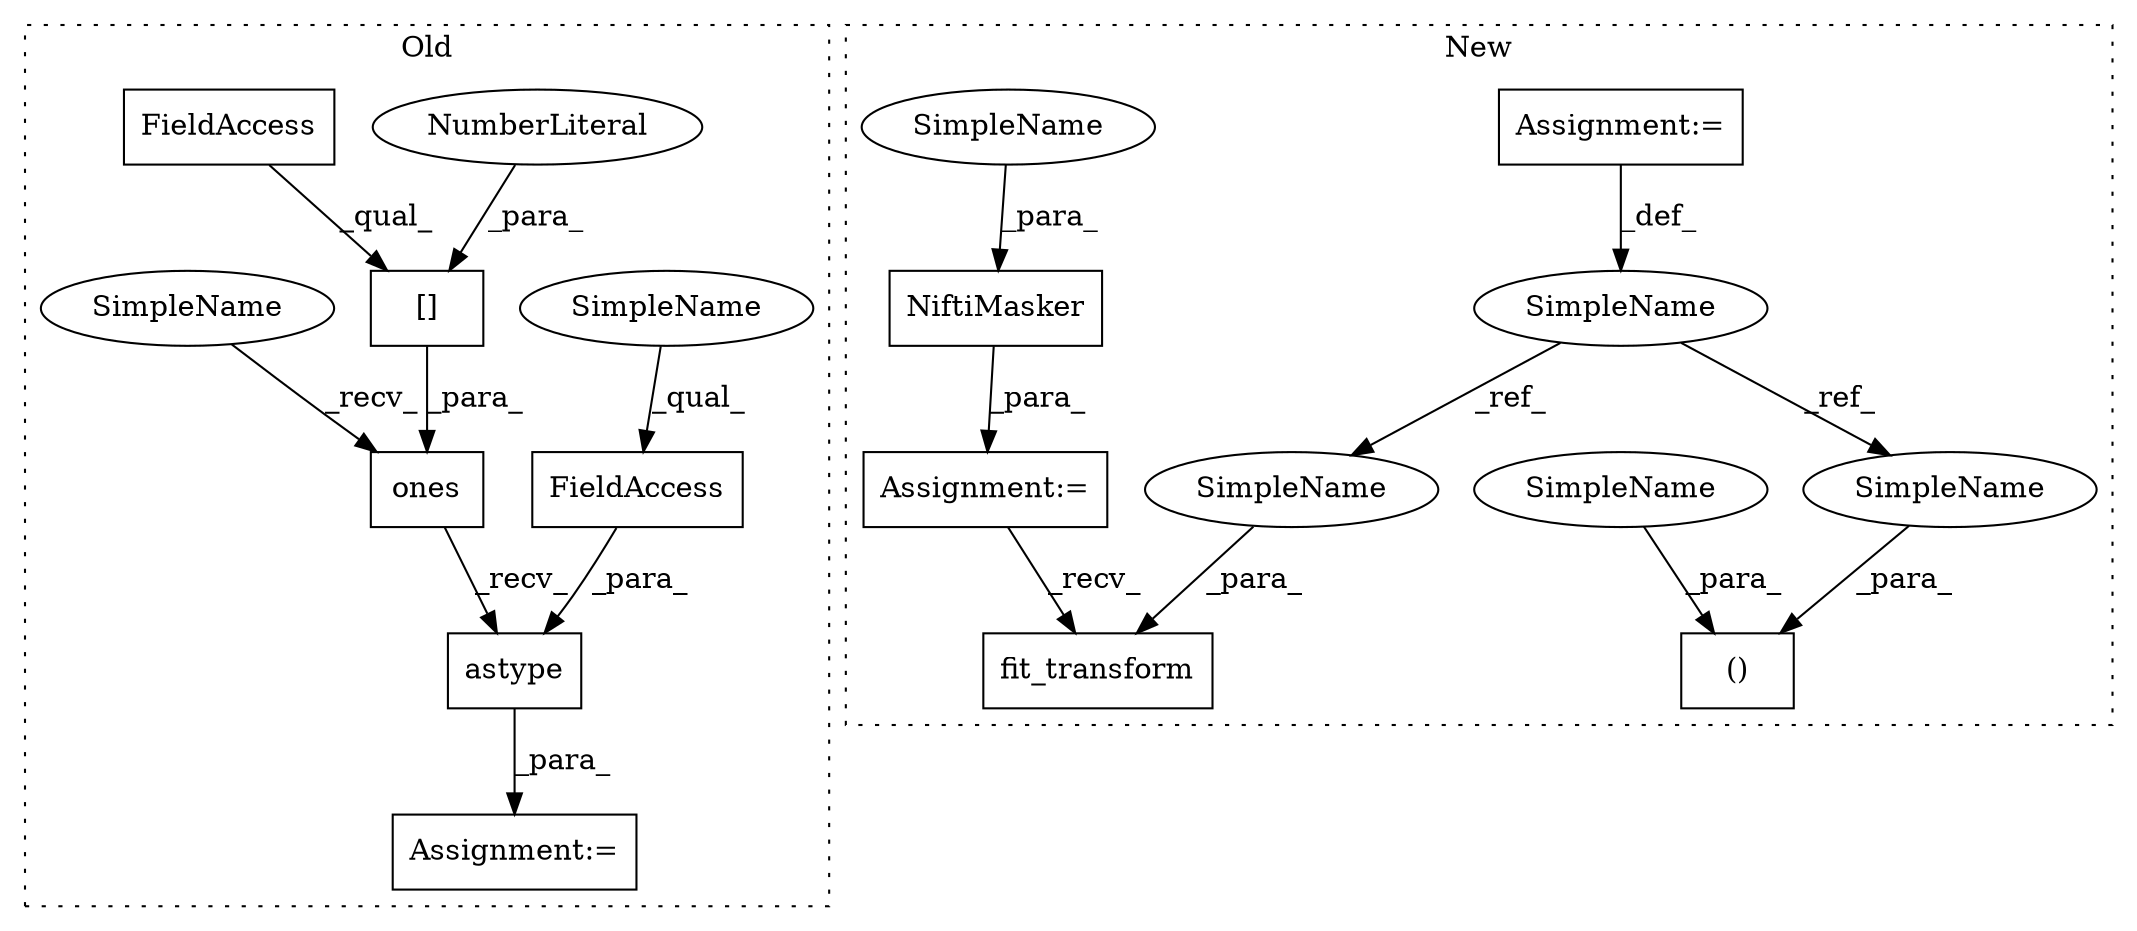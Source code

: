 digraph G {
subgraph cluster0 {
1 [label="ones" a="32" s="6251,6266" l="5,1" shape="box"];
3 [label="FieldAccess" a="22" s="6275" l="10" shape="box"];
4 [label="[]" a="2" s="6256,6265" l="8,1" shape="box"];
5 [label="NumberLiteral" a="34" s="6264" l="1" shape="ellipse"];
6 [label="FieldAccess" a="22" s="6256" l="7" shape="box"];
10 [label="astype" a="32" s="6268,6285" l="7,1" shape="box"];
12 [label="Assignment:=" a="7" s="6244" l="1" shape="box"];
16 [label="SimpleName" a="42" s="6275" l="5" shape="ellipse"];
17 [label="SimpleName" a="42" s="6245" l="5" shape="ellipse"];
label = "Old";
style="dotted";
}
subgraph cluster1 {
2 [label="NiftiMasker" a="32" s="6466,6482" l="12,1" shape="box"];
7 [label="()" a="106" s="6403" l="19" shape="box"];
8 [label="SimpleName" a="42" s="6173" l="2" shape="ellipse"];
9 [label="fit_transform" a="32" s="6496,6512" l="14,1" shape="box"];
11 [label="Assignment:=" a="7" s="6465" l="1" shape="box"];
13 [label="Assignment:=" a="7" s="6173" l="2" shape="box"];
14 [label="SimpleName" a="42" s="6418" l="4" shape="ellipse"];
15 [label="SimpleName" a="42" s="6478" l="4" shape="ellipse"];
18 [label="SimpleName" a="42" s="6510" l="2" shape="ellipse"];
19 [label="SimpleName" a="42" s="6403" l="2" shape="ellipse"];
label = "New";
style="dotted";
}
1 -> 10 [label="_recv_"];
2 -> 11 [label="_para_"];
3 -> 10 [label="_para_"];
4 -> 1 [label="_para_"];
5 -> 4 [label="_para_"];
6 -> 4 [label="_qual_"];
8 -> 18 [label="_ref_"];
8 -> 19 [label="_ref_"];
10 -> 12 [label="_para_"];
11 -> 9 [label="_recv_"];
13 -> 8 [label="_def_"];
14 -> 7 [label="_para_"];
15 -> 2 [label="_para_"];
16 -> 3 [label="_qual_"];
17 -> 1 [label="_recv_"];
18 -> 9 [label="_para_"];
19 -> 7 [label="_para_"];
}